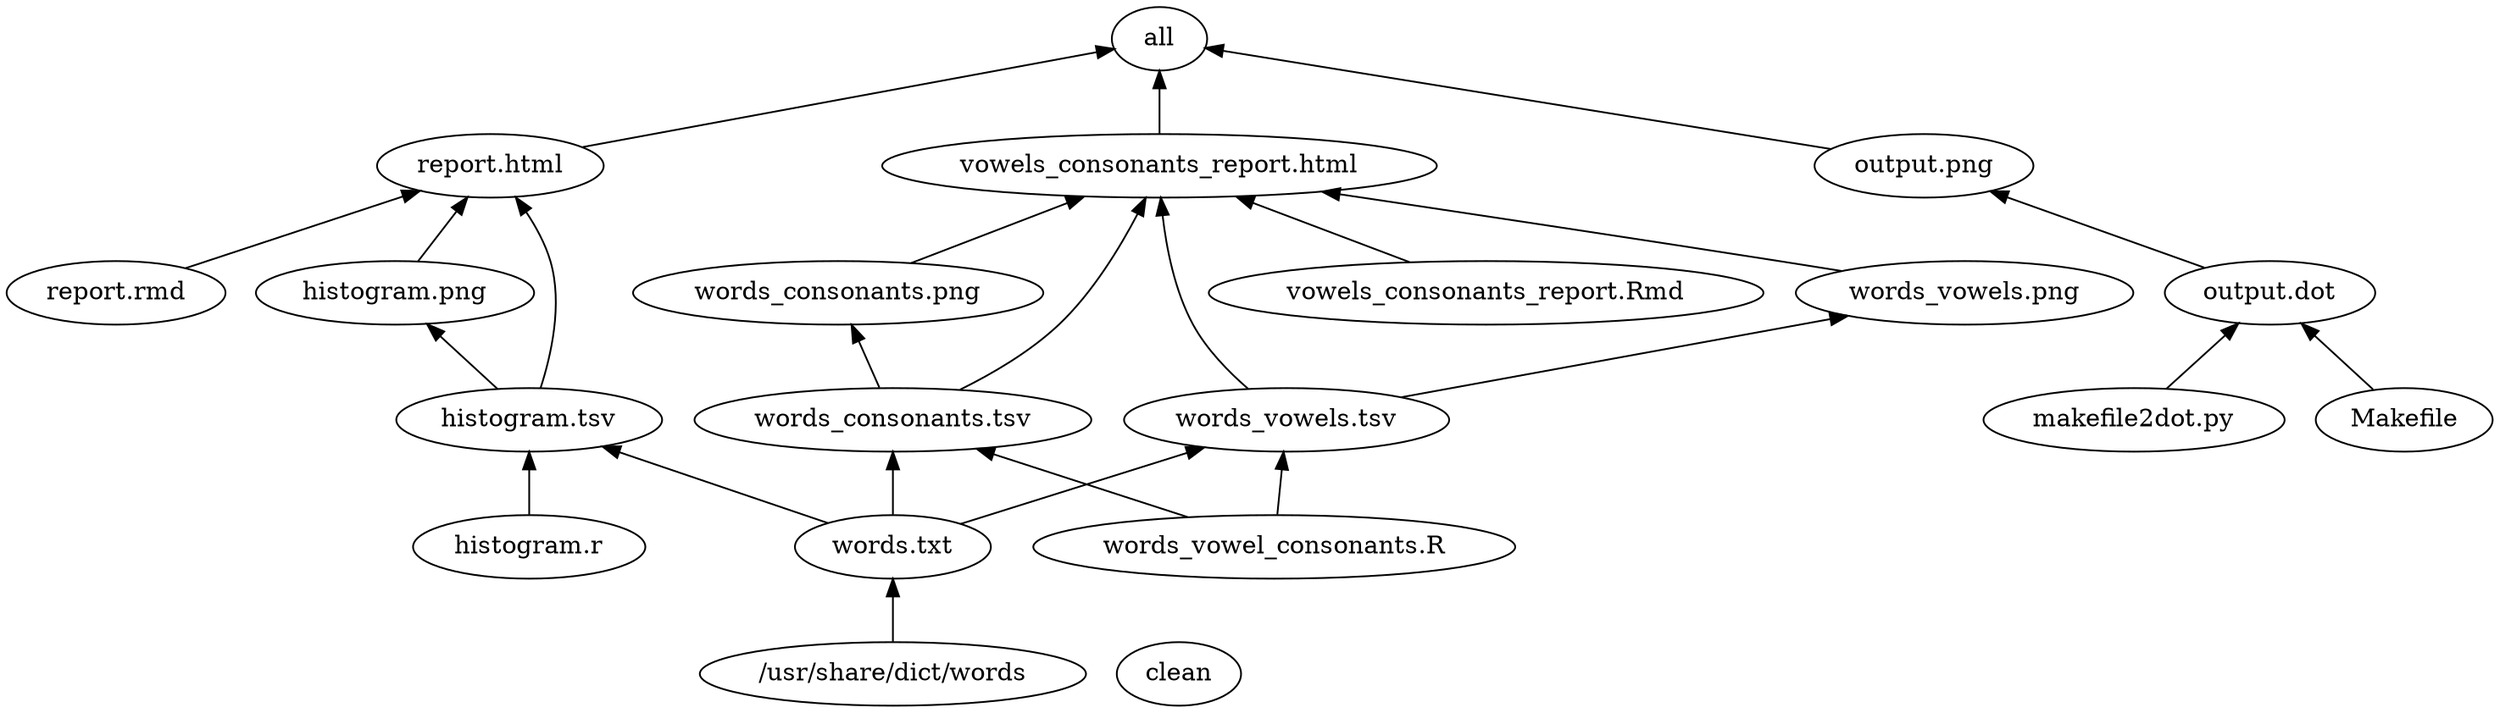 digraph G {
	rankdir="BT"
	"all"
	"report.html" -> "all"
	"vowels_consonants_report.html" -> "all"
	"output.png" -> "all"
	"output.png"
	"output.dot" -> "output.png"
	"output.dot"
	"Makefile" -> "output.dot"
	"makefile2dot.py" -> "output.dot"
	"clean"
	"report.html"
	"report.rmd" -> "report.html"
	"histogram.tsv" -> "report.html"
	"histogram.png" -> "report.html"
	"histogram.png"
	"histogram.tsv" -> "histogram.png"
	"histogram.tsv"
	"histogram.r" -> "histogram.tsv"
	"words.txt" -> "histogram.tsv"
	"words.txt"
	"/usr/share/dict/words" -> "words.txt"
	"vowels_consonants_report.html"
	"vowels_consonants_report.Rmd" -> "vowels_consonants_report.html"
	"words_vowels.tsv" -> "vowels_consonants_report.html"
	"words_vowels.png" -> "vowels_consonants_report.html"
	"words_consonants.tsv" -> "vowels_consonants_report.html"
	"words_consonants.png" -> "vowels_consonants_report.html"
	"words_vowels.png"
	"words_vowels.tsv" -> "words_vowels.png"
	"words_vowels.tsv"
	"words_vowel_consonants.R" -> "words_vowels.tsv"
	"words.txt" -> "words_vowels.tsv"
	"words_consonants.png"
	"words_consonants.tsv" -> "words_consonants.png"
	"words_consonants.tsv"
	"words_vowel_consonants.R" -> "words_consonants.tsv"
	"words.txt" -> "words_consonants.tsv"
}
